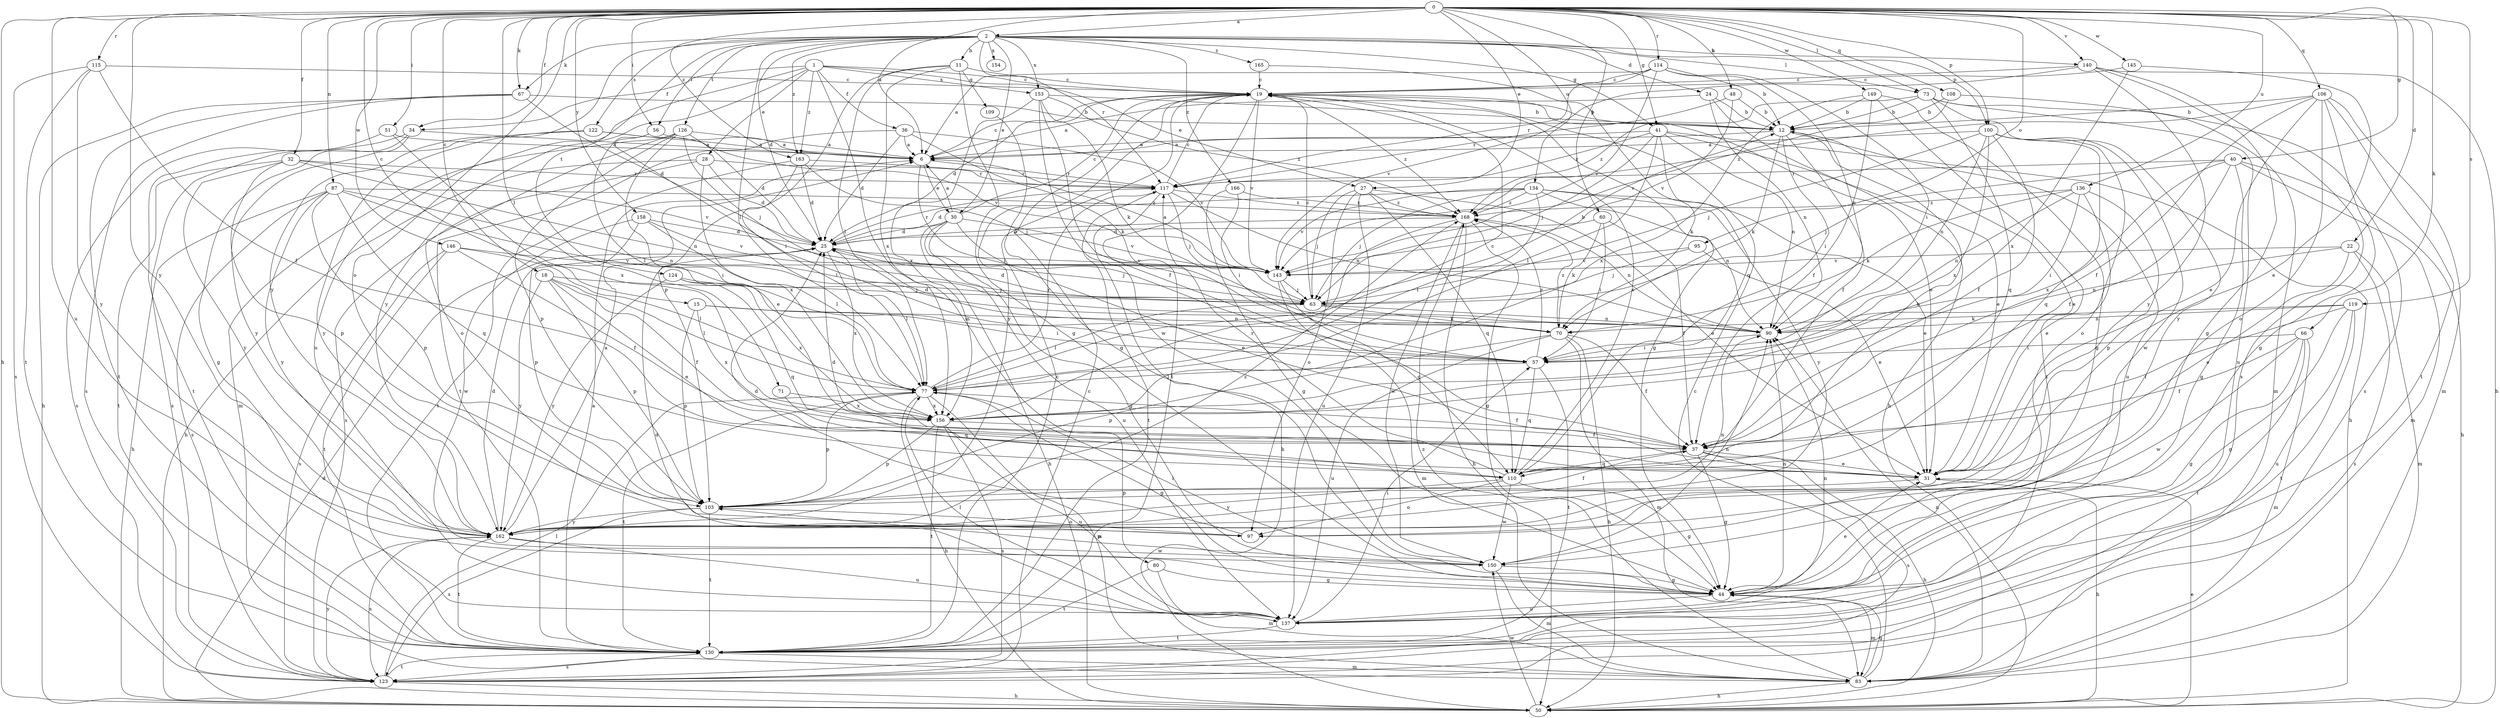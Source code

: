 strict digraph  {
0;
1;
2;
6;
11;
12;
15;
18;
19;
22;
24;
25;
27;
28;
30;
31;
32;
34;
36;
37;
40;
41;
44;
48;
50;
51;
56;
57;
60;
63;
66;
67;
70;
71;
73;
77;
80;
83;
87;
90;
95;
97;
100;
103;
106;
108;
109;
110;
114;
115;
117;
119;
122;
123;
124;
126;
130;
134;
136;
137;
140;
143;
145;
146;
149;
150;
153;
154;
156;
158;
162;
163;
165;
166;
168;
0 -> 2  [label=a];
0 -> 6  [label=a];
0 -> 15  [label=c];
0 -> 18  [label=c];
0 -> 22  [label=d];
0 -> 27  [label=e];
0 -> 32  [label=f];
0 -> 34  [label=f];
0 -> 40  [label=g];
0 -> 41  [label=g];
0 -> 48  [label=h];
0 -> 50  [label=h];
0 -> 51  [label=i];
0 -> 56  [label=i];
0 -> 60  [label=j];
0 -> 66  [label=k];
0 -> 67  [label=k];
0 -> 71  [label=l];
0 -> 73  [label=l];
0 -> 87  [label=n];
0 -> 95  [label=o];
0 -> 97  [label=o];
0 -> 100  [label=p];
0 -> 106  [label=q];
0 -> 108  [label=q];
0 -> 114  [label=r];
0 -> 115  [label=r];
0 -> 119  [label=s];
0 -> 134  [label=u];
0 -> 136  [label=u];
0 -> 137  [label=u];
0 -> 140  [label=v];
0 -> 145  [label=w];
0 -> 146  [label=w];
0 -> 149  [label=w];
0 -> 158  [label=y];
0 -> 162  [label=y];
0 -> 163  [label=z];
1 -> 19  [label=c];
1 -> 27  [label=e];
1 -> 28  [label=e];
1 -> 34  [label=f];
1 -> 36  [label=f];
1 -> 80  [label=m];
1 -> 137  [label=u];
1 -> 153  [label=x];
1 -> 162  [label=y];
1 -> 163  [label=z];
2 -> 11  [label=b];
2 -> 24  [label=d];
2 -> 25  [label=d];
2 -> 30  [label=e];
2 -> 41  [label=g];
2 -> 56  [label=i];
2 -> 67  [label=k];
2 -> 73  [label=l];
2 -> 77  [label=l];
2 -> 100  [label=p];
2 -> 117  [label=r];
2 -> 122  [label=s];
2 -> 124  [label=t];
2 -> 126  [label=t];
2 -> 140  [label=v];
2 -> 153  [label=x];
2 -> 154  [label=x];
2 -> 162  [label=y];
2 -> 163  [label=z];
2 -> 165  [label=z];
2 -> 166  [label=z];
6 -> 19  [label=c];
6 -> 30  [label=e];
6 -> 57  [label=i];
6 -> 117  [label=r];
11 -> 19  [label=c];
11 -> 44  [label=g];
11 -> 77  [label=l];
11 -> 103  [label=p];
11 -> 109  [label=q];
11 -> 156  [label=x];
12 -> 6  [label=a];
12 -> 31  [label=e];
12 -> 37  [label=f];
12 -> 57  [label=i];
12 -> 70  [label=k];
12 -> 137  [label=u];
15 -> 57  [label=i];
15 -> 90  [label=n];
15 -> 103  [label=p];
15 -> 156  [label=x];
18 -> 31  [label=e];
18 -> 37  [label=f];
18 -> 63  [label=j];
18 -> 77  [label=l];
18 -> 103  [label=p];
18 -> 162  [label=y];
19 -> 12  [label=b];
19 -> 25  [label=d];
19 -> 31  [label=e];
19 -> 44  [label=g];
19 -> 130  [label=t];
19 -> 143  [label=v];
19 -> 162  [label=y];
19 -> 168  [label=z];
22 -> 31  [label=e];
22 -> 83  [label=m];
22 -> 90  [label=n];
22 -> 123  [label=s];
22 -> 143  [label=v];
24 -> 6  [label=a];
24 -> 12  [label=b];
24 -> 50  [label=h];
24 -> 90  [label=n];
25 -> 63  [label=j];
25 -> 77  [label=l];
25 -> 117  [label=r];
25 -> 143  [label=v];
25 -> 156  [label=x];
27 -> 31  [label=e];
27 -> 63  [label=j];
27 -> 97  [label=o];
27 -> 110  [label=q];
27 -> 137  [label=u];
27 -> 168  [label=z];
28 -> 25  [label=d];
28 -> 50  [label=h];
28 -> 117  [label=r];
28 -> 123  [label=s];
28 -> 156  [label=x];
30 -> 6  [label=a];
30 -> 19  [label=c];
30 -> 25  [label=d];
30 -> 31  [label=e];
30 -> 44  [label=g];
30 -> 50  [label=h];
30 -> 137  [label=u];
30 -> 143  [label=v];
31 -> 25  [label=d];
31 -> 50  [label=h];
31 -> 103  [label=p];
32 -> 90  [label=n];
32 -> 103  [label=p];
32 -> 117  [label=r];
32 -> 130  [label=t];
32 -> 143  [label=v];
32 -> 162  [label=y];
34 -> 6  [label=a];
34 -> 44  [label=g];
34 -> 130  [label=t];
34 -> 162  [label=y];
36 -> 6  [label=a];
36 -> 25  [label=d];
36 -> 70  [label=k];
36 -> 130  [label=t];
36 -> 143  [label=v];
37 -> 31  [label=e];
37 -> 44  [label=g];
37 -> 50  [label=h];
37 -> 110  [label=q];
37 -> 123  [label=s];
40 -> 37  [label=f];
40 -> 44  [label=g];
40 -> 50  [label=h];
40 -> 63  [label=j];
40 -> 83  [label=m];
40 -> 117  [label=r];
40 -> 156  [label=x];
41 -> 6  [label=a];
41 -> 31  [label=e];
41 -> 50  [label=h];
41 -> 63  [label=j];
41 -> 70  [label=k];
41 -> 77  [label=l];
41 -> 90  [label=n];
41 -> 117  [label=r];
44 -> 31  [label=e];
44 -> 83  [label=m];
44 -> 90  [label=n];
44 -> 137  [label=u];
48 -> 12  [label=b];
48 -> 117  [label=r];
48 -> 143  [label=v];
50 -> 25  [label=d];
50 -> 31  [label=e];
50 -> 150  [label=w];
51 -> 6  [label=a];
51 -> 123  [label=s];
51 -> 156  [label=x];
56 -> 6  [label=a];
56 -> 57  [label=i];
56 -> 77  [label=l];
57 -> 77  [label=l];
57 -> 110  [label=q];
57 -> 130  [label=t];
57 -> 168  [label=z];
60 -> 25  [label=d];
60 -> 37  [label=f];
60 -> 57  [label=i];
60 -> 70  [label=k];
63 -> 12  [label=b];
63 -> 19  [label=c];
63 -> 25  [label=d];
63 -> 70  [label=k];
63 -> 77  [label=l];
63 -> 90  [label=n];
66 -> 37  [label=f];
66 -> 44  [label=g];
66 -> 57  [label=i];
66 -> 83  [label=m];
66 -> 130  [label=t];
66 -> 150  [label=w];
67 -> 12  [label=b];
67 -> 25  [label=d];
67 -> 50  [label=h];
67 -> 123  [label=s];
67 -> 130  [label=t];
70 -> 25  [label=d];
70 -> 37  [label=f];
70 -> 50  [label=h];
70 -> 83  [label=m];
70 -> 103  [label=p];
70 -> 137  [label=u];
70 -> 168  [label=z];
71 -> 110  [label=q];
71 -> 156  [label=x];
73 -> 12  [label=b];
73 -> 83  [label=m];
73 -> 110  [label=q];
73 -> 137  [label=u];
73 -> 162  [label=y];
73 -> 168  [label=z];
77 -> 19  [label=c];
77 -> 37  [label=f];
77 -> 44  [label=g];
77 -> 50  [label=h];
77 -> 83  [label=m];
77 -> 103  [label=p];
77 -> 117  [label=r];
77 -> 130  [label=t];
77 -> 156  [label=x];
80 -> 44  [label=g];
80 -> 83  [label=m];
80 -> 130  [label=t];
83 -> 19  [label=c];
83 -> 44  [label=g];
83 -> 50  [label=h];
83 -> 90  [label=n];
83 -> 168  [label=z];
87 -> 50  [label=h];
87 -> 57  [label=i];
87 -> 90  [label=n];
87 -> 103  [label=p];
87 -> 110  [label=q];
87 -> 123  [label=s];
87 -> 162  [label=y];
87 -> 168  [label=z];
90 -> 57  [label=i];
95 -> 31  [label=e];
95 -> 63  [label=j];
95 -> 143  [label=v];
97 -> 25  [label=d];
100 -> 6  [label=a];
100 -> 37  [label=f];
100 -> 63  [label=j];
100 -> 90  [label=n];
100 -> 97  [label=o];
100 -> 110  [label=q];
100 -> 150  [label=w];
100 -> 156  [label=x];
103 -> 37  [label=f];
103 -> 97  [label=o];
103 -> 123  [label=s];
103 -> 130  [label=t];
103 -> 162  [label=y];
106 -> 12  [label=b];
106 -> 31  [label=e];
106 -> 37  [label=f];
106 -> 44  [label=g];
106 -> 83  [label=m];
106 -> 97  [label=o];
106 -> 130  [label=t];
106 -> 168  [label=z];
108 -> 12  [label=b];
108 -> 123  [label=s];
108 -> 143  [label=v];
109 -> 44  [label=g];
110 -> 12  [label=b];
110 -> 19  [label=c];
110 -> 44  [label=g];
110 -> 97  [label=o];
110 -> 117  [label=r];
110 -> 150  [label=w];
110 -> 162  [label=y];
114 -> 6  [label=a];
114 -> 12  [label=b];
114 -> 19  [label=c];
114 -> 57  [label=i];
114 -> 90  [label=n];
114 -> 117  [label=r];
114 -> 143  [label=v];
115 -> 19  [label=c];
115 -> 37  [label=f];
115 -> 123  [label=s];
115 -> 130  [label=t];
115 -> 162  [label=y];
117 -> 19  [label=c];
117 -> 50  [label=h];
117 -> 63  [label=j];
117 -> 90  [label=n];
117 -> 130  [label=t];
117 -> 168  [label=z];
119 -> 37  [label=f];
119 -> 44  [label=g];
119 -> 70  [label=k];
119 -> 90  [label=n];
119 -> 130  [label=t];
119 -> 137  [label=u];
122 -> 6  [label=a];
122 -> 123  [label=s];
122 -> 143  [label=v];
122 -> 162  [label=y];
123 -> 19  [label=c];
123 -> 50  [label=h];
123 -> 77  [label=l];
123 -> 130  [label=t];
123 -> 162  [label=y];
124 -> 63  [label=j];
124 -> 110  [label=q];
124 -> 156  [label=x];
124 -> 162  [label=y];
126 -> 6  [label=a];
126 -> 25  [label=d];
126 -> 31  [label=e];
126 -> 63  [label=j];
126 -> 83  [label=m];
126 -> 97  [label=o];
126 -> 103  [label=p];
130 -> 6  [label=a];
130 -> 19  [label=c];
130 -> 83  [label=m];
130 -> 123  [label=s];
134 -> 25  [label=d];
134 -> 31  [label=e];
134 -> 63  [label=j];
134 -> 77  [label=l];
134 -> 90  [label=n];
134 -> 143  [label=v];
134 -> 162  [label=y];
134 -> 168  [label=z];
136 -> 31  [label=e];
136 -> 57  [label=i];
136 -> 70  [label=k];
136 -> 90  [label=n];
136 -> 103  [label=p];
136 -> 168  [label=z];
137 -> 25  [label=d];
137 -> 57  [label=i];
137 -> 77  [label=l];
137 -> 90  [label=n];
137 -> 130  [label=t];
140 -> 19  [label=c];
140 -> 44  [label=g];
140 -> 50  [label=h];
140 -> 123  [label=s];
140 -> 143  [label=v];
140 -> 162  [label=y];
143 -> 6  [label=a];
143 -> 63  [label=j];
143 -> 83  [label=m];
143 -> 110  [label=q];
145 -> 19  [label=c];
145 -> 31  [label=e];
145 -> 156  [label=x];
146 -> 37  [label=f];
146 -> 77  [label=l];
146 -> 123  [label=s];
146 -> 130  [label=t];
146 -> 143  [label=v];
149 -> 12  [label=b];
149 -> 37  [label=f];
149 -> 44  [label=g];
149 -> 130  [label=t];
149 -> 156  [label=x];
150 -> 44  [label=g];
150 -> 77  [label=l];
150 -> 83  [label=m];
150 -> 90  [label=n];
150 -> 103  [label=p];
153 -> 12  [label=b];
153 -> 37  [label=f];
153 -> 70  [label=k];
153 -> 150  [label=w];
153 -> 156  [label=x];
153 -> 168  [label=z];
156 -> 37  [label=f];
156 -> 103  [label=p];
156 -> 123  [label=s];
156 -> 130  [label=t];
156 -> 137  [label=u];
158 -> 25  [label=d];
158 -> 77  [label=l];
158 -> 103  [label=p];
158 -> 143  [label=v];
158 -> 150  [label=w];
162 -> 6  [label=a];
162 -> 25  [label=d];
162 -> 90  [label=n];
162 -> 123  [label=s];
162 -> 130  [label=t];
162 -> 137  [label=u];
162 -> 150  [label=w];
162 -> 168  [label=z];
163 -> 25  [label=d];
163 -> 63  [label=j];
163 -> 77  [label=l];
163 -> 117  [label=r];
163 -> 130  [label=t];
165 -> 19  [label=c];
165 -> 110  [label=q];
166 -> 44  [label=g];
166 -> 57  [label=i];
166 -> 168  [label=z];
168 -> 25  [label=d];
168 -> 44  [label=g];
168 -> 50  [label=h];
168 -> 90  [label=n];
168 -> 150  [label=w];
168 -> 156  [label=x];
}
